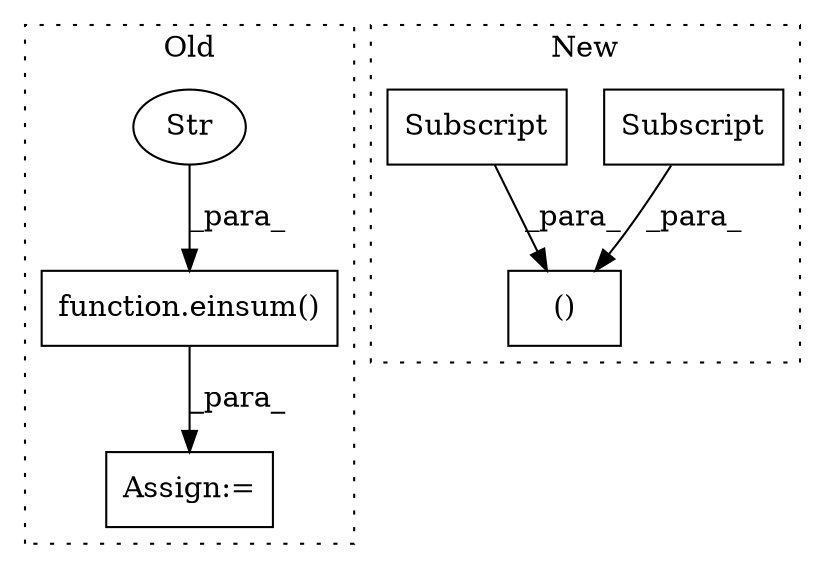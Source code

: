 digraph G {
subgraph cluster0 {
1 [label="function.einsum()" a="75" s="4117,4159" l="7,1" shape="box"];
3 [label="Str" a="66" s="4124" l="29" shape="ellipse"];
4 [label="Assign:=" a="68" s="4114" l="3" shape="box"];
label = "Old";
style="dotted";
}
subgraph cluster1 {
2 [label="Subscript" a="63" s="4233,0" l="11,0" shape="box"];
5 [label="()" a="54" s="4244" l="13" shape="box"];
6 [label="Subscript" a="63" s="4246,0" l="11,0" shape="box"];
label = "New";
style="dotted";
}
1 -> 4 [label="_para_"];
2 -> 5 [label="_para_"];
3 -> 1 [label="_para_"];
6 -> 5 [label="_para_"];
}